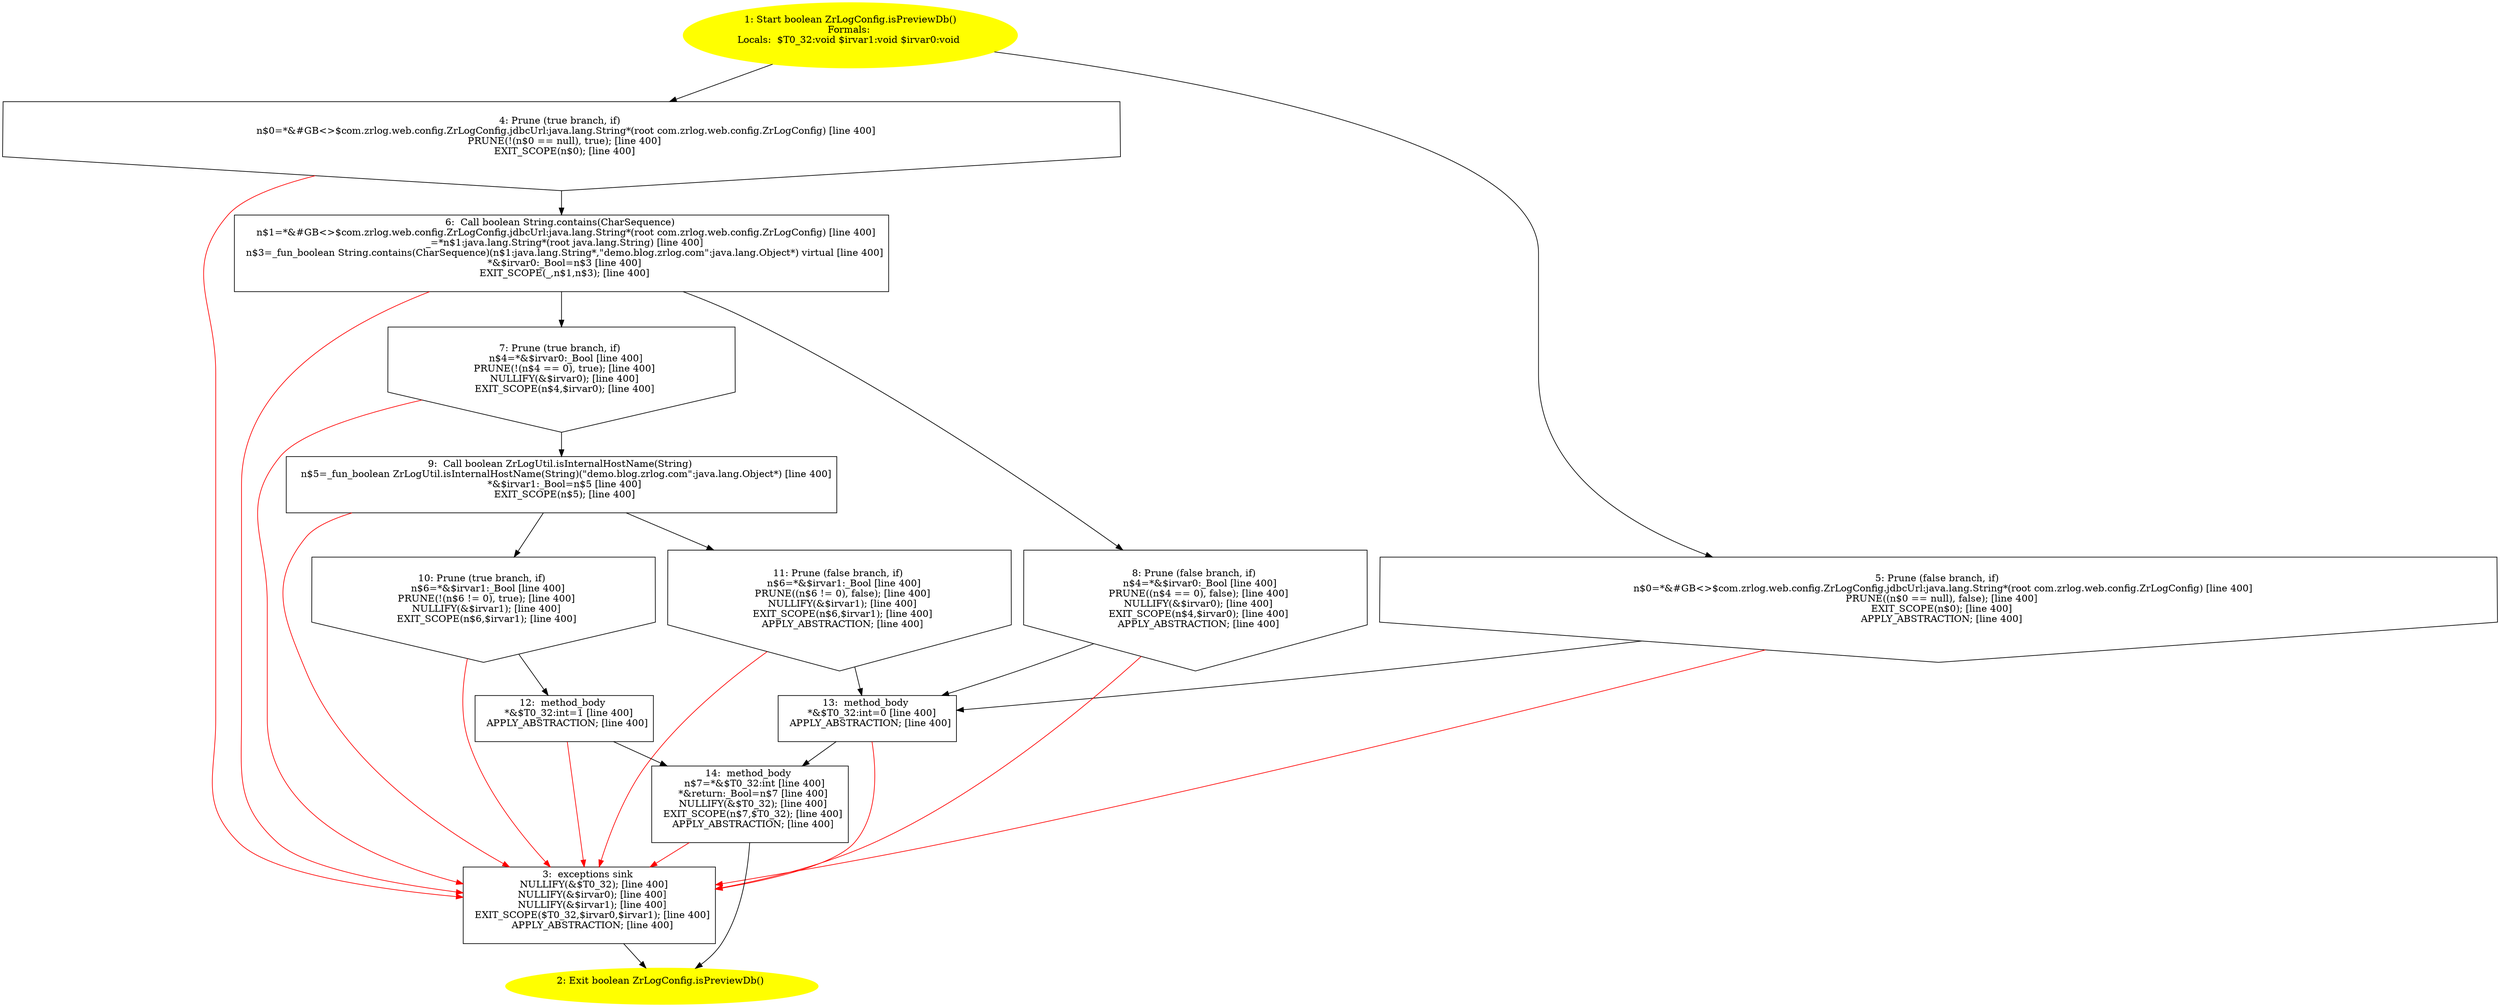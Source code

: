 /* @generated */
digraph cfg {
"com.zrlog.web.config.ZrLogConfig.isPreviewDb():boolean.721b0d39c5e44430aafb7a4c89be7244_1" [label="1: Start boolean ZrLogConfig.isPreviewDb()\nFormals: \nLocals:  $T0_32:void $irvar1:void $irvar0:void \n  " color=yellow style=filled]
	

	 "com.zrlog.web.config.ZrLogConfig.isPreviewDb():boolean.721b0d39c5e44430aafb7a4c89be7244_1" -> "com.zrlog.web.config.ZrLogConfig.isPreviewDb():boolean.721b0d39c5e44430aafb7a4c89be7244_4" ;
	 "com.zrlog.web.config.ZrLogConfig.isPreviewDb():boolean.721b0d39c5e44430aafb7a4c89be7244_1" -> "com.zrlog.web.config.ZrLogConfig.isPreviewDb():boolean.721b0d39c5e44430aafb7a4c89be7244_5" ;
"com.zrlog.web.config.ZrLogConfig.isPreviewDb():boolean.721b0d39c5e44430aafb7a4c89be7244_2" [label="2: Exit boolean ZrLogConfig.isPreviewDb() \n  " color=yellow style=filled]
	

"com.zrlog.web.config.ZrLogConfig.isPreviewDb():boolean.721b0d39c5e44430aafb7a4c89be7244_3" [label="3:  exceptions sink \n   NULLIFY(&$T0_32); [line 400]\n  NULLIFY(&$irvar0); [line 400]\n  NULLIFY(&$irvar1); [line 400]\n  EXIT_SCOPE($T0_32,$irvar0,$irvar1); [line 400]\n  APPLY_ABSTRACTION; [line 400]\n " shape="box"]
	

	 "com.zrlog.web.config.ZrLogConfig.isPreviewDb():boolean.721b0d39c5e44430aafb7a4c89be7244_3" -> "com.zrlog.web.config.ZrLogConfig.isPreviewDb():boolean.721b0d39c5e44430aafb7a4c89be7244_2" ;
"com.zrlog.web.config.ZrLogConfig.isPreviewDb():boolean.721b0d39c5e44430aafb7a4c89be7244_4" [label="4: Prune (true branch, if) \n   n$0=*&#GB<>$com.zrlog.web.config.ZrLogConfig.jdbcUrl:java.lang.String*(root com.zrlog.web.config.ZrLogConfig) [line 400]\n  PRUNE(!(n$0 == null), true); [line 400]\n  EXIT_SCOPE(n$0); [line 400]\n " shape="invhouse"]
	

	 "com.zrlog.web.config.ZrLogConfig.isPreviewDb():boolean.721b0d39c5e44430aafb7a4c89be7244_4" -> "com.zrlog.web.config.ZrLogConfig.isPreviewDb():boolean.721b0d39c5e44430aafb7a4c89be7244_6" ;
	 "com.zrlog.web.config.ZrLogConfig.isPreviewDb():boolean.721b0d39c5e44430aafb7a4c89be7244_4" -> "com.zrlog.web.config.ZrLogConfig.isPreviewDb():boolean.721b0d39c5e44430aafb7a4c89be7244_3" [color="red" ];
"com.zrlog.web.config.ZrLogConfig.isPreviewDb():boolean.721b0d39c5e44430aafb7a4c89be7244_5" [label="5: Prune (false branch, if) \n   n$0=*&#GB<>$com.zrlog.web.config.ZrLogConfig.jdbcUrl:java.lang.String*(root com.zrlog.web.config.ZrLogConfig) [line 400]\n  PRUNE((n$0 == null), false); [line 400]\n  EXIT_SCOPE(n$0); [line 400]\n  APPLY_ABSTRACTION; [line 400]\n " shape="invhouse"]
	

	 "com.zrlog.web.config.ZrLogConfig.isPreviewDb():boolean.721b0d39c5e44430aafb7a4c89be7244_5" -> "com.zrlog.web.config.ZrLogConfig.isPreviewDb():boolean.721b0d39c5e44430aafb7a4c89be7244_13" ;
	 "com.zrlog.web.config.ZrLogConfig.isPreviewDb():boolean.721b0d39c5e44430aafb7a4c89be7244_5" -> "com.zrlog.web.config.ZrLogConfig.isPreviewDb():boolean.721b0d39c5e44430aafb7a4c89be7244_3" [color="red" ];
"com.zrlog.web.config.ZrLogConfig.isPreviewDb():boolean.721b0d39c5e44430aafb7a4c89be7244_6" [label="6:  Call boolean String.contains(CharSequence) \n   n$1=*&#GB<>$com.zrlog.web.config.ZrLogConfig.jdbcUrl:java.lang.String*(root com.zrlog.web.config.ZrLogConfig) [line 400]\n  _=*n$1:java.lang.String*(root java.lang.String) [line 400]\n  n$3=_fun_boolean String.contains(CharSequence)(n$1:java.lang.String*,\"demo.blog.zrlog.com\":java.lang.Object*) virtual [line 400]\n  *&$irvar0:_Bool=n$3 [line 400]\n  EXIT_SCOPE(_,n$1,n$3); [line 400]\n " shape="box"]
	

	 "com.zrlog.web.config.ZrLogConfig.isPreviewDb():boolean.721b0d39c5e44430aafb7a4c89be7244_6" -> "com.zrlog.web.config.ZrLogConfig.isPreviewDb():boolean.721b0d39c5e44430aafb7a4c89be7244_7" ;
	 "com.zrlog.web.config.ZrLogConfig.isPreviewDb():boolean.721b0d39c5e44430aafb7a4c89be7244_6" -> "com.zrlog.web.config.ZrLogConfig.isPreviewDb():boolean.721b0d39c5e44430aafb7a4c89be7244_8" ;
	 "com.zrlog.web.config.ZrLogConfig.isPreviewDb():boolean.721b0d39c5e44430aafb7a4c89be7244_6" -> "com.zrlog.web.config.ZrLogConfig.isPreviewDb():boolean.721b0d39c5e44430aafb7a4c89be7244_3" [color="red" ];
"com.zrlog.web.config.ZrLogConfig.isPreviewDb():boolean.721b0d39c5e44430aafb7a4c89be7244_7" [label="7: Prune (true branch, if) \n   n$4=*&$irvar0:_Bool [line 400]\n  PRUNE(!(n$4 == 0), true); [line 400]\n  NULLIFY(&$irvar0); [line 400]\n  EXIT_SCOPE(n$4,$irvar0); [line 400]\n " shape="invhouse"]
	

	 "com.zrlog.web.config.ZrLogConfig.isPreviewDb():boolean.721b0d39c5e44430aafb7a4c89be7244_7" -> "com.zrlog.web.config.ZrLogConfig.isPreviewDb():boolean.721b0d39c5e44430aafb7a4c89be7244_9" ;
	 "com.zrlog.web.config.ZrLogConfig.isPreviewDb():boolean.721b0d39c5e44430aafb7a4c89be7244_7" -> "com.zrlog.web.config.ZrLogConfig.isPreviewDb():boolean.721b0d39c5e44430aafb7a4c89be7244_3" [color="red" ];
"com.zrlog.web.config.ZrLogConfig.isPreviewDb():boolean.721b0d39c5e44430aafb7a4c89be7244_8" [label="8: Prune (false branch, if) \n   n$4=*&$irvar0:_Bool [line 400]\n  PRUNE((n$4 == 0), false); [line 400]\n  NULLIFY(&$irvar0); [line 400]\n  EXIT_SCOPE(n$4,$irvar0); [line 400]\n  APPLY_ABSTRACTION; [line 400]\n " shape="invhouse"]
	

	 "com.zrlog.web.config.ZrLogConfig.isPreviewDb():boolean.721b0d39c5e44430aafb7a4c89be7244_8" -> "com.zrlog.web.config.ZrLogConfig.isPreviewDb():boolean.721b0d39c5e44430aafb7a4c89be7244_13" ;
	 "com.zrlog.web.config.ZrLogConfig.isPreviewDb():boolean.721b0d39c5e44430aafb7a4c89be7244_8" -> "com.zrlog.web.config.ZrLogConfig.isPreviewDb():boolean.721b0d39c5e44430aafb7a4c89be7244_3" [color="red" ];
"com.zrlog.web.config.ZrLogConfig.isPreviewDb():boolean.721b0d39c5e44430aafb7a4c89be7244_9" [label="9:  Call boolean ZrLogUtil.isInternalHostName(String) \n   n$5=_fun_boolean ZrLogUtil.isInternalHostName(String)(\"demo.blog.zrlog.com\":java.lang.Object*) [line 400]\n  *&$irvar1:_Bool=n$5 [line 400]\n  EXIT_SCOPE(n$5); [line 400]\n " shape="box"]
	

	 "com.zrlog.web.config.ZrLogConfig.isPreviewDb():boolean.721b0d39c5e44430aafb7a4c89be7244_9" -> "com.zrlog.web.config.ZrLogConfig.isPreviewDb():boolean.721b0d39c5e44430aafb7a4c89be7244_10" ;
	 "com.zrlog.web.config.ZrLogConfig.isPreviewDb():boolean.721b0d39c5e44430aafb7a4c89be7244_9" -> "com.zrlog.web.config.ZrLogConfig.isPreviewDb():boolean.721b0d39c5e44430aafb7a4c89be7244_11" ;
	 "com.zrlog.web.config.ZrLogConfig.isPreviewDb():boolean.721b0d39c5e44430aafb7a4c89be7244_9" -> "com.zrlog.web.config.ZrLogConfig.isPreviewDb():boolean.721b0d39c5e44430aafb7a4c89be7244_3" [color="red" ];
"com.zrlog.web.config.ZrLogConfig.isPreviewDb():boolean.721b0d39c5e44430aafb7a4c89be7244_10" [label="10: Prune (true branch, if) \n   n$6=*&$irvar1:_Bool [line 400]\n  PRUNE(!(n$6 != 0), true); [line 400]\n  NULLIFY(&$irvar1); [line 400]\n  EXIT_SCOPE(n$6,$irvar1); [line 400]\n " shape="invhouse"]
	

	 "com.zrlog.web.config.ZrLogConfig.isPreviewDb():boolean.721b0d39c5e44430aafb7a4c89be7244_10" -> "com.zrlog.web.config.ZrLogConfig.isPreviewDb():boolean.721b0d39c5e44430aafb7a4c89be7244_12" ;
	 "com.zrlog.web.config.ZrLogConfig.isPreviewDb():boolean.721b0d39c5e44430aafb7a4c89be7244_10" -> "com.zrlog.web.config.ZrLogConfig.isPreviewDb():boolean.721b0d39c5e44430aafb7a4c89be7244_3" [color="red" ];
"com.zrlog.web.config.ZrLogConfig.isPreviewDb():boolean.721b0d39c5e44430aafb7a4c89be7244_11" [label="11: Prune (false branch, if) \n   n$6=*&$irvar1:_Bool [line 400]\n  PRUNE((n$6 != 0), false); [line 400]\n  NULLIFY(&$irvar1); [line 400]\n  EXIT_SCOPE(n$6,$irvar1); [line 400]\n  APPLY_ABSTRACTION; [line 400]\n " shape="invhouse"]
	

	 "com.zrlog.web.config.ZrLogConfig.isPreviewDb():boolean.721b0d39c5e44430aafb7a4c89be7244_11" -> "com.zrlog.web.config.ZrLogConfig.isPreviewDb():boolean.721b0d39c5e44430aafb7a4c89be7244_13" ;
	 "com.zrlog.web.config.ZrLogConfig.isPreviewDb():boolean.721b0d39c5e44430aafb7a4c89be7244_11" -> "com.zrlog.web.config.ZrLogConfig.isPreviewDb():boolean.721b0d39c5e44430aafb7a4c89be7244_3" [color="red" ];
"com.zrlog.web.config.ZrLogConfig.isPreviewDb():boolean.721b0d39c5e44430aafb7a4c89be7244_12" [label="12:  method_body \n   *&$T0_32:int=1 [line 400]\n  APPLY_ABSTRACTION; [line 400]\n " shape="box"]
	

	 "com.zrlog.web.config.ZrLogConfig.isPreviewDb():boolean.721b0d39c5e44430aafb7a4c89be7244_12" -> "com.zrlog.web.config.ZrLogConfig.isPreviewDb():boolean.721b0d39c5e44430aafb7a4c89be7244_14" ;
	 "com.zrlog.web.config.ZrLogConfig.isPreviewDb():boolean.721b0d39c5e44430aafb7a4c89be7244_12" -> "com.zrlog.web.config.ZrLogConfig.isPreviewDb():boolean.721b0d39c5e44430aafb7a4c89be7244_3" [color="red" ];
"com.zrlog.web.config.ZrLogConfig.isPreviewDb():boolean.721b0d39c5e44430aafb7a4c89be7244_13" [label="13:  method_body \n   *&$T0_32:int=0 [line 400]\n  APPLY_ABSTRACTION; [line 400]\n " shape="box"]
	

	 "com.zrlog.web.config.ZrLogConfig.isPreviewDb():boolean.721b0d39c5e44430aafb7a4c89be7244_13" -> "com.zrlog.web.config.ZrLogConfig.isPreviewDb():boolean.721b0d39c5e44430aafb7a4c89be7244_14" ;
	 "com.zrlog.web.config.ZrLogConfig.isPreviewDb():boolean.721b0d39c5e44430aafb7a4c89be7244_13" -> "com.zrlog.web.config.ZrLogConfig.isPreviewDb():boolean.721b0d39c5e44430aafb7a4c89be7244_3" [color="red" ];
"com.zrlog.web.config.ZrLogConfig.isPreviewDb():boolean.721b0d39c5e44430aafb7a4c89be7244_14" [label="14:  method_body \n   n$7=*&$T0_32:int [line 400]\n  *&return:_Bool=n$7 [line 400]\n  NULLIFY(&$T0_32); [line 400]\n  EXIT_SCOPE(n$7,$T0_32); [line 400]\n  APPLY_ABSTRACTION; [line 400]\n " shape="box"]
	

	 "com.zrlog.web.config.ZrLogConfig.isPreviewDb():boolean.721b0d39c5e44430aafb7a4c89be7244_14" -> "com.zrlog.web.config.ZrLogConfig.isPreviewDb():boolean.721b0d39c5e44430aafb7a4c89be7244_2" ;
	 "com.zrlog.web.config.ZrLogConfig.isPreviewDb():boolean.721b0d39c5e44430aafb7a4c89be7244_14" -> "com.zrlog.web.config.ZrLogConfig.isPreviewDb():boolean.721b0d39c5e44430aafb7a4c89be7244_3" [color="red" ];
}
